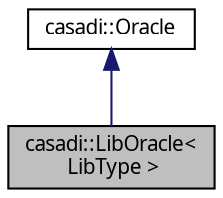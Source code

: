 digraph "casadi::LibOracle&lt; LibType &gt;"
{
  edge [fontname="FreeSans.ttf",fontsize="10",labelfontname="FreeSans.ttf",labelfontsize="10"];
  node [fontname="FreeSans.ttf",fontsize="10",shape=record];
  Node1 [label="casadi::LibOracle\<\l LibType \>",height=0.2,width=0.4,color="black", fillcolor="grey75", style="filled", fontcolor="black"];
  Node2 -> Node1 [dir="back",color="midnightblue",fontsize="10",style="solid",fontname="FreeSans.ttf"];
  Node2 [label="casadi::Oracle",height=0.2,width=0.4,color="black", fillcolor="white", style="filled",URL="$d7/d28/classcasadi_1_1Oracle.html"];
}
